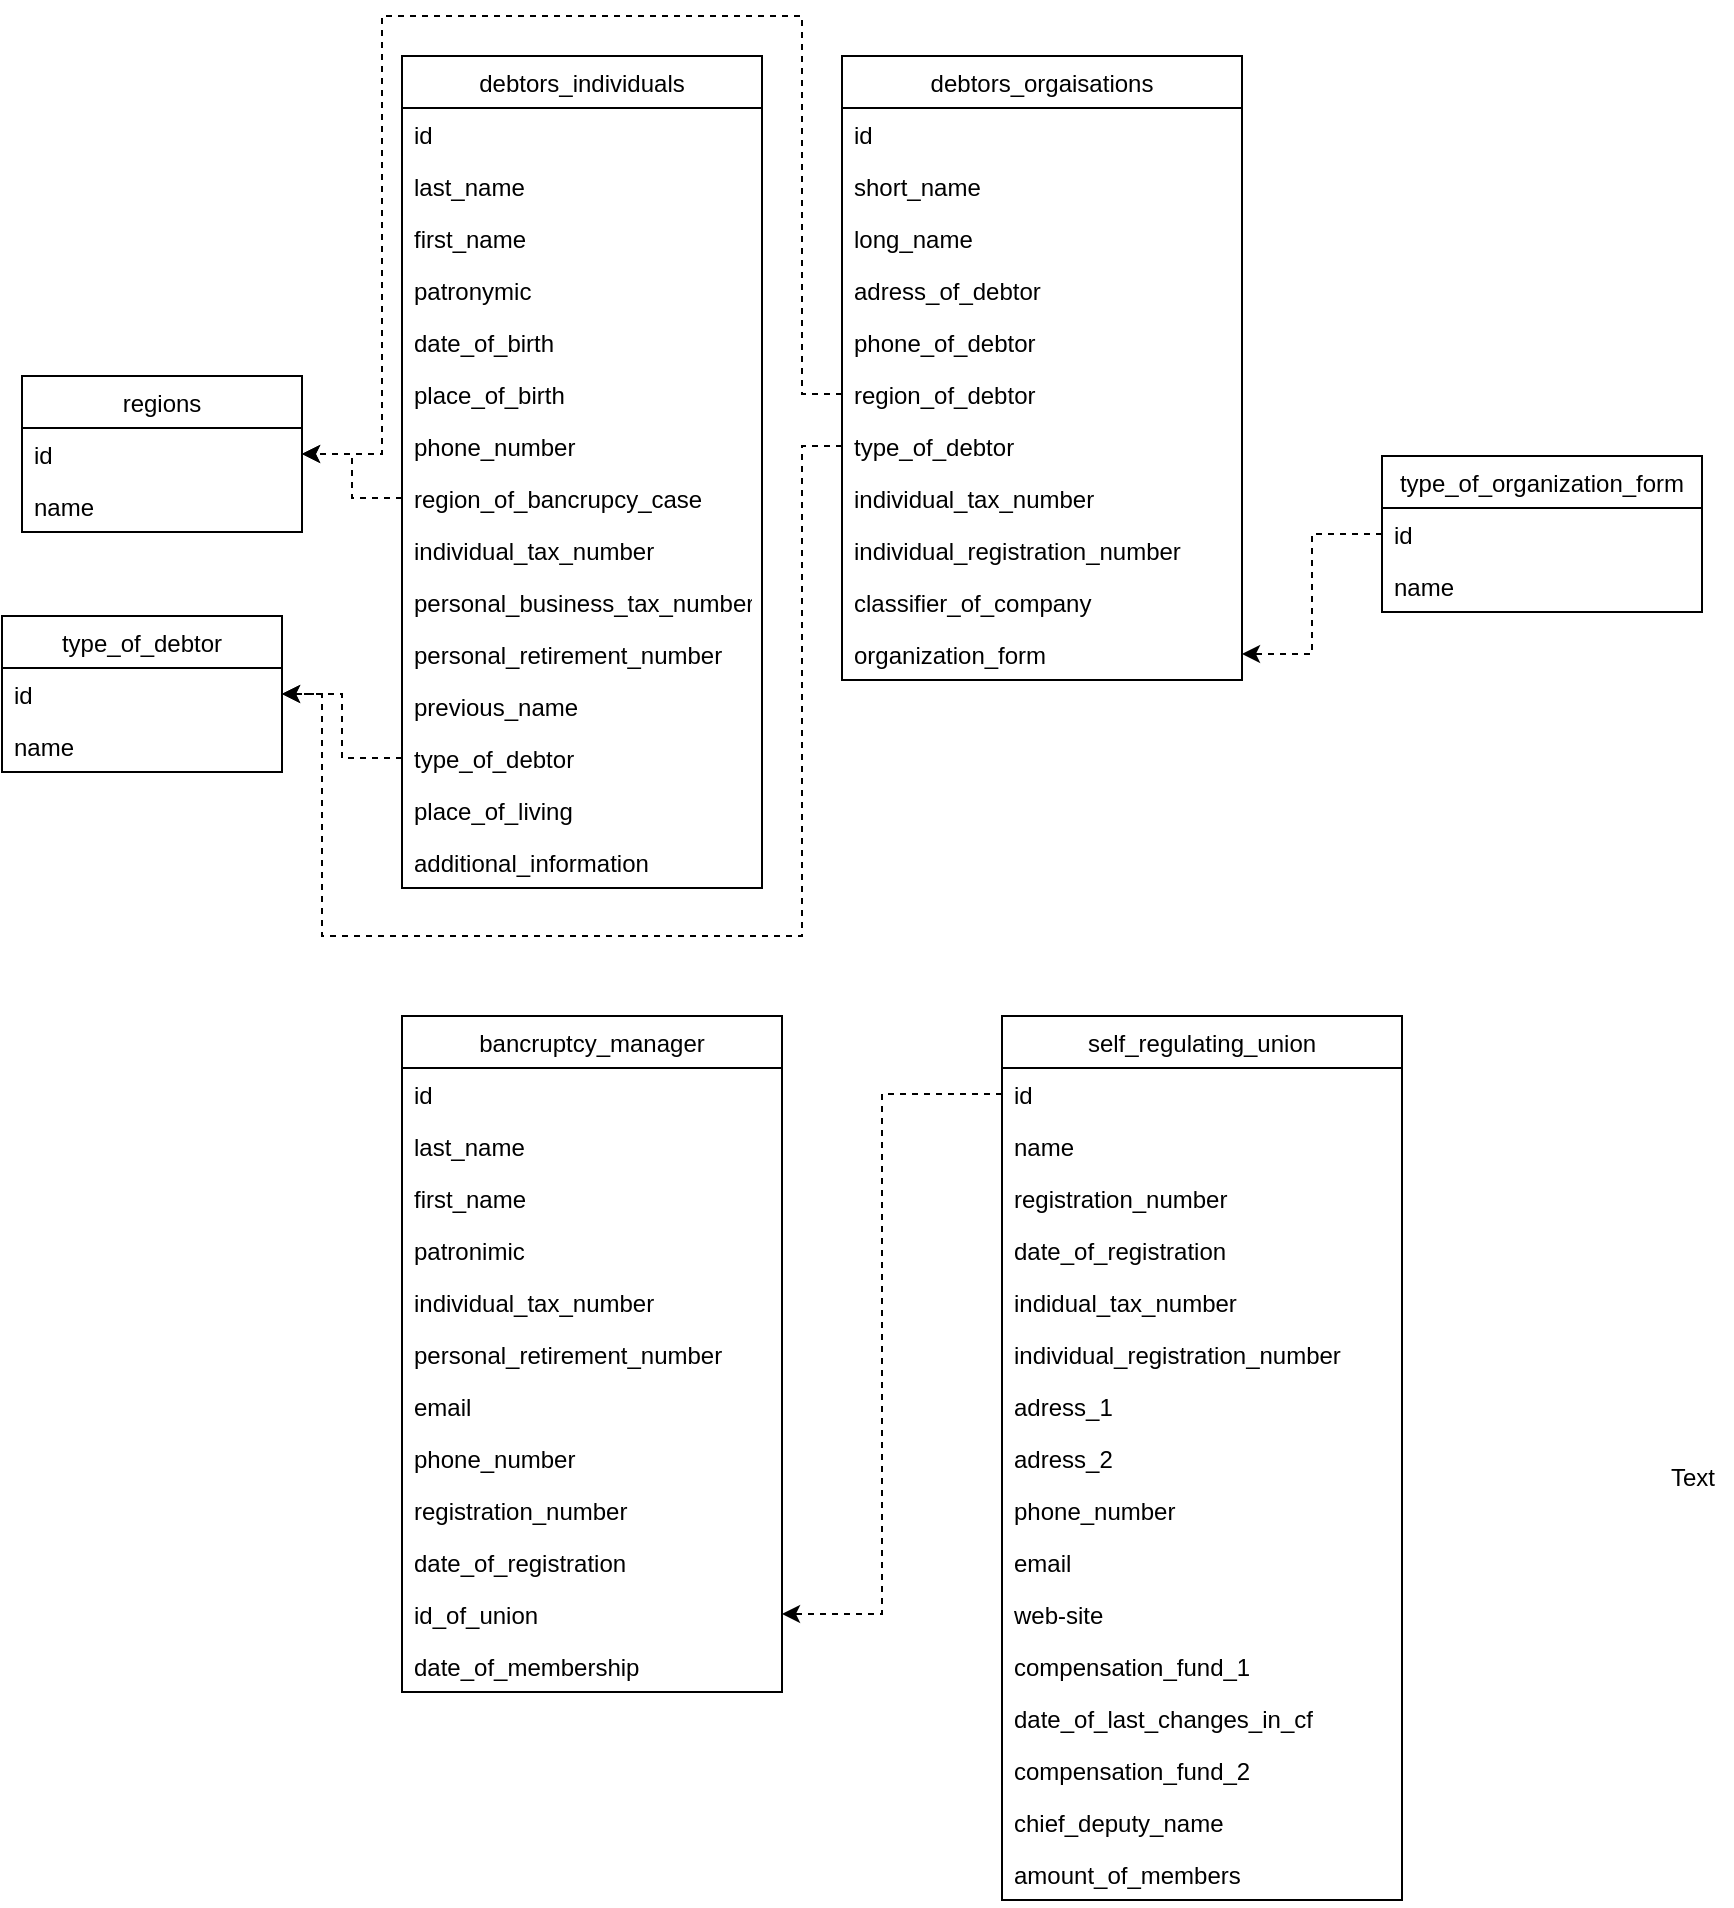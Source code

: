 <mxfile version="13.1.3" type="device"><diagram id="dl2dXqsM_Icv4Vz-NGps" name="Page-1"><mxGraphModel dx="868" dy="443" grid="1" gridSize="10" guides="1" tooltips="1" connect="1" arrows="1" fold="1" page="1" pageScale="1" pageWidth="827" pageHeight="1169" math="0" shadow="0"><root><mxCell id="0"/><mxCell id="1" parent="0"/><mxCell id="OEk2OZ6Ey5w7YhtCznbw-27" value="regions" style="swimlane;fontStyle=0;childLayout=stackLayout;horizontal=1;startSize=26;fillColor=none;horizontalStack=0;resizeParent=1;resizeParentMax=0;resizeLast=0;collapsible=1;marginBottom=0;" parent="1" vertex="1"><mxGeometry x="120" y="200" width="140" height="78" as="geometry"/></mxCell><mxCell id="OEk2OZ6Ey5w7YhtCznbw-28" value="id" style="text;strokeColor=none;fillColor=none;align=left;verticalAlign=top;spacingLeft=4;spacingRight=4;overflow=hidden;rotatable=0;points=[[0,0.5],[1,0.5]];portConstraint=eastwest;" parent="OEk2OZ6Ey5w7YhtCznbw-27" vertex="1"><mxGeometry y="26" width="140" height="26" as="geometry"/></mxCell><mxCell id="OEk2OZ6Ey5w7YhtCznbw-29" value="name" style="text;strokeColor=none;fillColor=none;align=left;verticalAlign=top;spacingLeft=4;spacingRight=4;overflow=hidden;rotatable=0;points=[[0,0.5],[1,0.5]];portConstraint=eastwest;" parent="OEk2OZ6Ey5w7YhtCznbw-27" vertex="1"><mxGeometry y="52" width="140" height="26" as="geometry"/></mxCell><mxCell id="OEk2OZ6Ey5w7YhtCznbw-13" value="debtors_individuals" style="swimlane;fontStyle=0;childLayout=stackLayout;horizontal=1;startSize=26;fillColor=none;horizontalStack=0;resizeParent=1;resizeParentMax=0;resizeLast=0;collapsible=1;marginBottom=0;" parent="1" vertex="1"><mxGeometry x="310" y="40" width="180" height="416" as="geometry"/></mxCell><mxCell id="OEk2OZ6Ey5w7YhtCznbw-14" value="id" style="text;strokeColor=none;fillColor=none;align=left;verticalAlign=top;spacingLeft=4;spacingRight=4;overflow=hidden;rotatable=0;points=[[0,0.5],[1,0.5]];portConstraint=eastwest;" parent="OEk2OZ6Ey5w7YhtCznbw-13" vertex="1"><mxGeometry y="26" width="180" height="26" as="geometry"/></mxCell><mxCell id="OEk2OZ6Ey5w7YhtCznbw-15" value="last_name" style="text;strokeColor=none;fillColor=none;align=left;verticalAlign=top;spacingLeft=4;spacingRight=4;overflow=hidden;rotatable=0;points=[[0,0.5],[1,0.5]];portConstraint=eastwest;" parent="OEk2OZ6Ey5w7YhtCznbw-13" vertex="1"><mxGeometry y="52" width="180" height="26" as="geometry"/></mxCell><mxCell id="OEk2OZ6Ey5w7YhtCznbw-16" value="first_name" style="text;strokeColor=none;fillColor=none;align=left;verticalAlign=top;spacingLeft=4;spacingRight=4;overflow=hidden;rotatable=0;points=[[0,0.5],[1,0.5]];portConstraint=eastwest;" parent="OEk2OZ6Ey5w7YhtCznbw-13" vertex="1"><mxGeometry y="78" width="180" height="26" as="geometry"/></mxCell><mxCell id="OEk2OZ6Ey5w7YhtCznbw-21" value="patronymic" style="text;strokeColor=none;fillColor=none;align=left;verticalAlign=top;spacingLeft=4;spacingRight=4;overflow=hidden;rotatable=0;points=[[0,0.5],[1,0.5]];portConstraint=eastwest;" parent="OEk2OZ6Ey5w7YhtCznbw-13" vertex="1"><mxGeometry y="104" width="180" height="26" as="geometry"/></mxCell><mxCell id="OEk2OZ6Ey5w7YhtCznbw-22" value="date_of_birth" style="text;strokeColor=none;fillColor=none;align=left;verticalAlign=top;spacingLeft=4;spacingRight=4;overflow=hidden;rotatable=0;points=[[0,0.5],[1,0.5]];portConstraint=eastwest;" parent="OEk2OZ6Ey5w7YhtCznbw-13" vertex="1"><mxGeometry y="130" width="180" height="26" as="geometry"/></mxCell><mxCell id="OEk2OZ6Ey5w7YhtCznbw-23" value="place_of_birth" style="text;strokeColor=none;fillColor=none;align=left;verticalAlign=top;spacingLeft=4;spacingRight=4;overflow=hidden;rotatable=0;points=[[0,0.5],[1,0.5]];portConstraint=eastwest;" parent="OEk2OZ6Ey5w7YhtCznbw-13" vertex="1"><mxGeometry y="156" width="180" height="26" as="geometry"/></mxCell><mxCell id="OEk2OZ6Ey5w7YhtCznbw-24" value="phone_number" style="text;strokeColor=none;fillColor=none;align=left;verticalAlign=top;spacingLeft=4;spacingRight=4;overflow=hidden;rotatable=0;points=[[0,0.5],[1,0.5]];portConstraint=eastwest;" parent="OEk2OZ6Ey5w7YhtCznbw-13" vertex="1"><mxGeometry y="182" width="180" height="26" as="geometry"/></mxCell><mxCell id="OEk2OZ6Ey5w7YhtCznbw-25" value="region_of_bancrupcy_case" style="text;strokeColor=none;fillColor=none;align=left;verticalAlign=top;spacingLeft=4;spacingRight=4;overflow=hidden;rotatable=0;points=[[0,0.5],[1,0.5]];portConstraint=eastwest;" parent="OEk2OZ6Ey5w7YhtCznbw-13" vertex="1"><mxGeometry y="208" width="180" height="26" as="geometry"/></mxCell><mxCell id="OEk2OZ6Ey5w7YhtCznbw-33" value="individual_tax_number" style="text;strokeColor=none;fillColor=none;align=left;verticalAlign=top;spacingLeft=4;spacingRight=4;overflow=hidden;rotatable=0;points=[[0,0.5],[1,0.5]];portConstraint=eastwest;" parent="OEk2OZ6Ey5w7YhtCznbw-13" vertex="1"><mxGeometry y="234" width="180" height="26" as="geometry"/></mxCell><mxCell id="OEk2OZ6Ey5w7YhtCznbw-35" value="personal_business_tax_number" style="text;strokeColor=none;fillColor=none;align=left;verticalAlign=top;spacingLeft=4;spacingRight=4;overflow=hidden;rotatable=0;points=[[0,0.5],[1,0.5]];portConstraint=eastwest;" parent="OEk2OZ6Ey5w7YhtCznbw-13" vertex="1"><mxGeometry y="260" width="180" height="26" as="geometry"/></mxCell><mxCell id="OEk2OZ6Ey5w7YhtCznbw-37" value="personal_retirement_number" style="text;strokeColor=none;fillColor=none;align=left;verticalAlign=top;spacingLeft=4;spacingRight=4;overflow=hidden;rotatable=0;points=[[0,0.5],[1,0.5]];portConstraint=eastwest;" parent="OEk2OZ6Ey5w7YhtCznbw-13" vertex="1"><mxGeometry y="286" width="180" height="26" as="geometry"/></mxCell><mxCell id="OEk2OZ6Ey5w7YhtCznbw-38" value="previous_name" style="text;strokeColor=none;fillColor=none;align=left;verticalAlign=top;spacingLeft=4;spacingRight=4;overflow=hidden;rotatable=0;points=[[0,0.5],[1,0.5]];portConstraint=eastwest;" parent="OEk2OZ6Ey5w7YhtCznbw-13" vertex="1"><mxGeometry y="312" width="180" height="26" as="geometry"/></mxCell><mxCell id="OEk2OZ6Ey5w7YhtCznbw-39" value="type_of_debtor" style="text;strokeColor=none;fillColor=none;align=left;verticalAlign=top;spacingLeft=4;spacingRight=4;overflow=hidden;rotatable=0;points=[[0,0.5],[1,0.5]];portConstraint=eastwest;" parent="OEk2OZ6Ey5w7YhtCznbw-13" vertex="1"><mxGeometry y="338" width="180" height="26" as="geometry"/></mxCell><mxCell id="OEk2OZ6Ey5w7YhtCznbw-42" value="place_of_living" style="text;strokeColor=none;fillColor=none;align=left;verticalAlign=top;spacingLeft=4;spacingRight=4;overflow=hidden;rotatable=0;points=[[0,0.5],[1,0.5]];portConstraint=eastwest;" parent="OEk2OZ6Ey5w7YhtCznbw-13" vertex="1"><mxGeometry y="364" width="180" height="26" as="geometry"/></mxCell><mxCell id="OEk2OZ6Ey5w7YhtCznbw-43" value="additional_information" style="text;strokeColor=none;fillColor=none;align=left;verticalAlign=top;spacingLeft=4;spacingRight=4;overflow=hidden;rotatable=0;points=[[0,0.5],[1,0.5]];portConstraint=eastwest;" parent="OEk2OZ6Ey5w7YhtCznbw-13" vertex="1"><mxGeometry y="390" width="180" height="26" as="geometry"/></mxCell><mxCell id="OEk2OZ6Ey5w7YhtCznbw-9" value="type_of_debtor" style="swimlane;fontStyle=0;childLayout=stackLayout;horizontal=1;startSize=26;fillColor=none;horizontalStack=0;resizeParent=1;resizeParentMax=0;resizeLast=0;collapsible=1;marginBottom=0;" parent="1" vertex="1"><mxGeometry x="110" y="320" width="140" height="78" as="geometry"/></mxCell><mxCell id="OEk2OZ6Ey5w7YhtCznbw-10" value="id" style="text;strokeColor=none;fillColor=none;align=left;verticalAlign=top;spacingLeft=4;spacingRight=4;overflow=hidden;rotatable=0;points=[[0,0.5],[1,0.5]];portConstraint=eastwest;" parent="OEk2OZ6Ey5w7YhtCznbw-9" vertex="1"><mxGeometry y="26" width="140" height="26" as="geometry"/></mxCell><mxCell id="OEk2OZ6Ey5w7YhtCznbw-11" value="name" style="text;strokeColor=none;fillColor=none;align=left;verticalAlign=top;spacingLeft=4;spacingRight=4;overflow=hidden;rotatable=0;points=[[0,0.5],[1,0.5]];portConstraint=eastwest;" parent="OEk2OZ6Ey5w7YhtCznbw-9" vertex="1"><mxGeometry y="52" width="140" height="26" as="geometry"/></mxCell><mxCell id="OEk2OZ6Ey5w7YhtCznbw-40" style="edgeStyle=orthogonalEdgeStyle;rounded=0;orthogonalLoop=1;jettySize=auto;html=1;exitX=0;exitY=0.5;exitDx=0;exitDy=0;dashed=1;" parent="1" source="OEk2OZ6Ey5w7YhtCznbw-39" target="OEk2OZ6Ey5w7YhtCznbw-10" edge="1"><mxGeometry relative="1" as="geometry"/></mxCell><mxCell id="OEk2OZ6Ey5w7YhtCznbw-41" style="edgeStyle=orthogonalEdgeStyle;rounded=0;orthogonalLoop=1;jettySize=auto;html=1;exitX=0;exitY=0.5;exitDx=0;exitDy=0;entryX=1;entryY=0.5;entryDx=0;entryDy=0;dashed=1;" parent="1" source="OEk2OZ6Ey5w7YhtCznbw-25" target="OEk2OZ6Ey5w7YhtCznbw-28" edge="1"><mxGeometry relative="1" as="geometry"/></mxCell><mxCell id="OEk2OZ6Ey5w7YhtCznbw-17" value="debtors_orgaisations" style="swimlane;fontStyle=0;childLayout=stackLayout;horizontal=1;startSize=26;fillColor=none;horizontalStack=0;resizeParent=1;resizeParentMax=0;resizeLast=0;collapsible=1;marginBottom=0;" parent="1" vertex="1"><mxGeometry x="530" y="40" width="200" height="312" as="geometry"/></mxCell><mxCell id="4LY28zfoYXAqc7ir1PFn-8" value="id" style="text;strokeColor=none;fillColor=none;align=left;verticalAlign=top;spacingLeft=4;spacingRight=4;overflow=hidden;rotatable=0;points=[[0,0.5],[1,0.5]];portConstraint=eastwest;" vertex="1" parent="OEk2OZ6Ey5w7YhtCznbw-17"><mxGeometry y="26" width="200" height="26" as="geometry"/></mxCell><mxCell id="OEk2OZ6Ey5w7YhtCznbw-18" value="short_name" style="text;strokeColor=none;fillColor=none;align=left;verticalAlign=top;spacingLeft=4;spacingRight=4;overflow=hidden;rotatable=0;points=[[0,0.5],[1,0.5]];portConstraint=eastwest;" parent="OEk2OZ6Ey5w7YhtCznbw-17" vertex="1"><mxGeometry y="52" width="200" height="26" as="geometry"/></mxCell><mxCell id="OEk2OZ6Ey5w7YhtCznbw-19" value="long_name" style="text;strokeColor=none;fillColor=none;align=left;verticalAlign=top;spacingLeft=4;spacingRight=4;overflow=hidden;rotatable=0;points=[[0,0.5],[1,0.5]];portConstraint=eastwest;" parent="OEk2OZ6Ey5w7YhtCznbw-17" vertex="1"><mxGeometry y="78" width="200" height="26" as="geometry"/></mxCell><mxCell id="OEk2OZ6Ey5w7YhtCznbw-20" value="adress_of_debtor" style="text;strokeColor=none;fillColor=none;align=left;verticalAlign=top;spacingLeft=4;spacingRight=4;overflow=hidden;rotatable=0;points=[[0,0.5],[1,0.5]];portConstraint=eastwest;" parent="OEk2OZ6Ey5w7YhtCznbw-17" vertex="1"><mxGeometry y="104" width="200" height="26" as="geometry"/></mxCell><mxCell id="4LY28zfoYXAqc7ir1PFn-2" value="phone_of_debtor" style="text;strokeColor=none;fillColor=none;align=left;verticalAlign=top;spacingLeft=4;spacingRight=4;overflow=hidden;rotatable=0;points=[[0,0.5],[1,0.5]];portConstraint=eastwest;" vertex="1" parent="OEk2OZ6Ey5w7YhtCznbw-17"><mxGeometry y="130" width="200" height="26" as="geometry"/></mxCell><mxCell id="4LY28zfoYXAqc7ir1PFn-3" value="region_of_debtor" style="text;strokeColor=none;fillColor=none;align=left;verticalAlign=top;spacingLeft=4;spacingRight=4;overflow=hidden;rotatable=0;points=[[0,0.5],[1,0.5]];portConstraint=eastwest;" vertex="1" parent="OEk2OZ6Ey5w7YhtCznbw-17"><mxGeometry y="156" width="200" height="26" as="geometry"/></mxCell><mxCell id="4LY28zfoYXAqc7ir1PFn-13" value="type_of_debtor" style="text;strokeColor=none;fillColor=none;align=left;verticalAlign=top;spacingLeft=4;spacingRight=4;overflow=hidden;rotatable=0;points=[[0,0.5],[1,0.5]];portConstraint=eastwest;" vertex="1" parent="OEk2OZ6Ey5w7YhtCznbw-17"><mxGeometry y="182" width="200" height="26" as="geometry"/></mxCell><mxCell id="4LY28zfoYXAqc7ir1PFn-10" value="individual_tax_number" style="text;strokeColor=none;fillColor=none;align=left;verticalAlign=top;spacingLeft=4;spacingRight=4;overflow=hidden;rotatable=0;points=[[0,0.5],[1,0.5]];portConstraint=eastwest;" vertex="1" parent="OEk2OZ6Ey5w7YhtCznbw-17"><mxGeometry y="208" width="200" height="26" as="geometry"/></mxCell><mxCell id="4LY28zfoYXAqc7ir1PFn-52" value="individual_registration_number" style="text;strokeColor=none;fillColor=none;align=left;verticalAlign=top;spacingLeft=4;spacingRight=4;overflow=hidden;rotatable=0;points=[[0,0.5],[1,0.5]];portConstraint=eastwest;" vertex="1" parent="OEk2OZ6Ey5w7YhtCznbw-17"><mxGeometry y="234" width="200" height="26" as="geometry"/></mxCell><mxCell id="4LY28zfoYXAqc7ir1PFn-11" value="classifier_of_company" style="text;strokeColor=none;fillColor=none;align=left;verticalAlign=top;spacingLeft=4;spacingRight=4;overflow=hidden;rotatable=0;points=[[0,0.5],[1,0.5]];portConstraint=eastwest;" vertex="1" parent="OEk2OZ6Ey5w7YhtCznbw-17"><mxGeometry y="260" width="200" height="26" as="geometry"/></mxCell><mxCell id="4LY28zfoYXAqc7ir1PFn-12" value="organization_form" style="text;strokeColor=none;fillColor=none;align=left;verticalAlign=top;spacingLeft=4;spacingRight=4;overflow=hidden;rotatable=0;points=[[0,0.5],[1,0.5]];portConstraint=eastwest;" vertex="1" parent="OEk2OZ6Ey5w7YhtCznbw-17"><mxGeometry y="286" width="200" height="26" as="geometry"/></mxCell><mxCell id="4LY28zfoYXAqc7ir1PFn-9" style="edgeStyle=orthogonalEdgeStyle;rounded=0;orthogonalLoop=1;jettySize=auto;html=1;exitX=0;exitY=0.5;exitDx=0;exitDy=0;entryX=1;entryY=0.5;entryDx=0;entryDy=0;dashed=1;" edge="1" parent="1" source="4LY28zfoYXAqc7ir1PFn-3" target="OEk2OZ6Ey5w7YhtCznbw-28"><mxGeometry relative="1" as="geometry"><Array as="points"><mxPoint x="510" y="209"/><mxPoint x="510" y="20"/><mxPoint x="300" y="20"/><mxPoint x="300" y="239"/></Array></mxGeometry></mxCell><mxCell id="4LY28zfoYXAqc7ir1PFn-14" style="edgeStyle=orthogonalEdgeStyle;rounded=0;orthogonalLoop=1;jettySize=auto;html=1;exitX=0;exitY=0.5;exitDx=0;exitDy=0;entryX=1;entryY=0.5;entryDx=0;entryDy=0;dashed=1;" edge="1" parent="1" source="4LY28zfoYXAqc7ir1PFn-13" target="OEk2OZ6Ey5w7YhtCznbw-10"><mxGeometry relative="1" as="geometry"><Array as="points"><mxPoint x="510" y="235"/><mxPoint x="510" y="480"/><mxPoint x="270" y="480"/><mxPoint x="270" y="359"/></Array></mxGeometry></mxCell><mxCell id="4LY28zfoYXAqc7ir1PFn-28" style="edgeStyle=orthogonalEdgeStyle;rounded=0;orthogonalLoop=1;jettySize=auto;html=1;exitX=0;exitY=0.5;exitDx=0;exitDy=0;dashed=1;" edge="1" parent="1" source="4LY28zfoYXAqc7ir1PFn-24" target="4LY28zfoYXAqc7ir1PFn-12"><mxGeometry relative="1" as="geometry"/></mxCell><mxCell id="4LY28zfoYXAqc7ir1PFn-23" value="type_of_organization_form" style="swimlane;fontStyle=0;childLayout=stackLayout;horizontal=1;startSize=26;fillColor=none;horizontalStack=0;resizeParent=1;resizeParentMax=0;resizeLast=0;collapsible=1;marginBottom=0;" vertex="1" parent="1"><mxGeometry x="800" y="240" width="160" height="78" as="geometry"/></mxCell><mxCell id="4LY28zfoYXAqc7ir1PFn-24" value="id" style="text;strokeColor=none;fillColor=none;align=left;verticalAlign=top;spacingLeft=4;spacingRight=4;overflow=hidden;rotatable=0;points=[[0,0.5],[1,0.5]];portConstraint=eastwest;" vertex="1" parent="4LY28zfoYXAqc7ir1PFn-23"><mxGeometry y="26" width="160" height="26" as="geometry"/></mxCell><mxCell id="4LY28zfoYXAqc7ir1PFn-25" value="name" style="text;strokeColor=none;fillColor=none;align=left;verticalAlign=top;spacingLeft=4;spacingRight=4;overflow=hidden;rotatable=0;points=[[0,0.5],[1,0.5]];portConstraint=eastwest;" vertex="1" parent="4LY28zfoYXAqc7ir1PFn-23"><mxGeometry y="52" width="160" height="26" as="geometry"/></mxCell><mxCell id="4LY28zfoYXAqc7ir1PFn-15" value="bancruptcy_manager" style="swimlane;fontStyle=0;childLayout=stackLayout;horizontal=1;startSize=26;fillColor=none;horizontalStack=0;resizeParent=1;resizeParentMax=0;resizeLast=0;collapsible=1;marginBottom=0;" vertex="1" parent="1"><mxGeometry x="310" y="520" width="190" height="338" as="geometry"/></mxCell><mxCell id="4LY28zfoYXAqc7ir1PFn-16" value="id" style="text;strokeColor=none;fillColor=none;align=left;verticalAlign=top;spacingLeft=4;spacingRight=4;overflow=hidden;rotatable=0;points=[[0,0.5],[1,0.5]];portConstraint=eastwest;" vertex="1" parent="4LY28zfoYXAqc7ir1PFn-15"><mxGeometry y="26" width="190" height="26" as="geometry"/></mxCell><mxCell id="4LY28zfoYXAqc7ir1PFn-17" value="last_name" style="text;strokeColor=none;fillColor=none;align=left;verticalAlign=top;spacingLeft=4;spacingRight=4;overflow=hidden;rotatable=0;points=[[0,0.5],[1,0.5]];portConstraint=eastwest;" vertex="1" parent="4LY28zfoYXAqc7ir1PFn-15"><mxGeometry y="52" width="190" height="26" as="geometry"/></mxCell><mxCell id="4LY28zfoYXAqc7ir1PFn-18" value="first_name" style="text;strokeColor=none;fillColor=none;align=left;verticalAlign=top;spacingLeft=4;spacingRight=4;overflow=hidden;rotatable=0;points=[[0,0.5],[1,0.5]];portConstraint=eastwest;" vertex="1" parent="4LY28zfoYXAqc7ir1PFn-15"><mxGeometry y="78" width="190" height="26" as="geometry"/></mxCell><mxCell id="4LY28zfoYXAqc7ir1PFn-19" value="patronimic" style="text;strokeColor=none;fillColor=none;align=left;verticalAlign=top;spacingLeft=4;spacingRight=4;overflow=hidden;rotatable=0;points=[[0,0.5],[1,0.5]];portConstraint=eastwest;" vertex="1" parent="4LY28zfoYXAqc7ir1PFn-15"><mxGeometry y="104" width="190" height="26" as="geometry"/></mxCell><mxCell id="4LY28zfoYXAqc7ir1PFn-20" value="individual_tax_number" style="text;strokeColor=none;fillColor=none;align=left;verticalAlign=top;spacingLeft=4;spacingRight=4;overflow=hidden;rotatable=0;points=[[0,0.5],[1,0.5]];portConstraint=eastwest;" vertex="1" parent="4LY28zfoYXAqc7ir1PFn-15"><mxGeometry y="130" width="190" height="26" as="geometry"/></mxCell><mxCell id="4LY28zfoYXAqc7ir1PFn-21" value="personal_retirement_number" style="text;strokeColor=none;fillColor=none;align=left;verticalAlign=top;spacingLeft=4;spacingRight=4;overflow=hidden;rotatable=0;points=[[0,0.5],[1,0.5]];portConstraint=eastwest;" vertex="1" parent="4LY28zfoYXAqc7ir1PFn-15"><mxGeometry y="156" width="190" height="26" as="geometry"/></mxCell><mxCell id="4LY28zfoYXAqc7ir1PFn-22" value="email" style="text;strokeColor=none;fillColor=none;align=left;verticalAlign=top;spacingLeft=4;spacingRight=4;overflow=hidden;rotatable=0;points=[[0,0.5],[1,0.5]];portConstraint=eastwest;" vertex="1" parent="4LY28zfoYXAqc7ir1PFn-15"><mxGeometry y="182" width="190" height="26" as="geometry"/></mxCell><mxCell id="4LY28zfoYXAqc7ir1PFn-37" value="phone_number" style="text;strokeColor=none;fillColor=none;align=left;verticalAlign=top;spacingLeft=4;spacingRight=4;overflow=hidden;rotatable=0;points=[[0,0.5],[1,0.5]];portConstraint=eastwest;" vertex="1" parent="4LY28zfoYXAqc7ir1PFn-15"><mxGeometry y="208" width="190" height="26" as="geometry"/></mxCell><mxCell id="4LY28zfoYXAqc7ir1PFn-38" value="registration_number" style="text;strokeColor=none;fillColor=none;align=left;verticalAlign=top;spacingLeft=4;spacingRight=4;overflow=hidden;rotatable=0;points=[[0,0.5],[1,0.5]];portConstraint=eastwest;" vertex="1" parent="4LY28zfoYXAqc7ir1PFn-15"><mxGeometry y="234" width="190" height="26" as="geometry"/></mxCell><mxCell id="4LY28zfoYXAqc7ir1PFn-40" value="date_of_registration" style="text;strokeColor=none;fillColor=none;align=left;verticalAlign=top;spacingLeft=4;spacingRight=4;overflow=hidden;rotatable=0;points=[[0,0.5],[1,0.5]];portConstraint=eastwest;" vertex="1" parent="4LY28zfoYXAqc7ir1PFn-15"><mxGeometry y="260" width="190" height="26" as="geometry"/></mxCell><mxCell id="4LY28zfoYXAqc7ir1PFn-41" value="id_of_union" style="text;strokeColor=none;fillColor=none;align=left;verticalAlign=top;spacingLeft=4;spacingRight=4;overflow=hidden;rotatable=0;points=[[0,0.5],[1,0.5]];portConstraint=eastwest;" vertex="1" parent="4LY28zfoYXAqc7ir1PFn-15"><mxGeometry y="286" width="190" height="26" as="geometry"/></mxCell><mxCell id="4LY28zfoYXAqc7ir1PFn-42" value="date_of_membership" style="text;strokeColor=none;fillColor=none;align=left;verticalAlign=top;spacingLeft=4;spacingRight=4;overflow=hidden;rotatable=0;points=[[0,0.5],[1,0.5]];portConstraint=eastwest;" vertex="1" parent="4LY28zfoYXAqc7ir1PFn-15"><mxGeometry y="312" width="190" height="26" as="geometry"/></mxCell><mxCell id="4LY28zfoYXAqc7ir1PFn-43" value="self_regulating_union" style="swimlane;fontStyle=0;childLayout=stackLayout;horizontal=1;startSize=26;fillColor=none;horizontalStack=0;resizeParent=1;resizeParentMax=0;resizeLast=0;collapsible=1;marginBottom=0;" vertex="1" parent="1"><mxGeometry x="610" y="520" width="200" height="442" as="geometry"/></mxCell><mxCell id="4LY28zfoYXAqc7ir1PFn-44" value="id" style="text;strokeColor=none;fillColor=none;align=left;verticalAlign=top;spacingLeft=4;spacingRight=4;overflow=hidden;rotatable=0;points=[[0,0.5],[1,0.5]];portConstraint=eastwest;" vertex="1" parent="4LY28zfoYXAqc7ir1PFn-43"><mxGeometry y="26" width="200" height="26" as="geometry"/></mxCell><mxCell id="4LY28zfoYXAqc7ir1PFn-45" value="name" style="text;strokeColor=none;fillColor=none;align=left;verticalAlign=top;spacingLeft=4;spacingRight=4;overflow=hidden;rotatable=0;points=[[0,0.5],[1,0.5]];portConstraint=eastwest;" vertex="1" parent="4LY28zfoYXAqc7ir1PFn-43"><mxGeometry y="52" width="200" height="26" as="geometry"/></mxCell><mxCell id="4LY28zfoYXAqc7ir1PFn-46" value="registration_number" style="text;strokeColor=none;fillColor=none;align=left;verticalAlign=top;spacingLeft=4;spacingRight=4;overflow=hidden;rotatable=0;points=[[0,0.5],[1,0.5]];portConstraint=eastwest;" vertex="1" parent="4LY28zfoYXAqc7ir1PFn-43"><mxGeometry y="78" width="200" height="26" as="geometry"/></mxCell><mxCell id="4LY28zfoYXAqc7ir1PFn-48" value="date_of_registration" style="text;strokeColor=none;fillColor=none;align=left;verticalAlign=top;spacingLeft=4;spacingRight=4;overflow=hidden;rotatable=0;points=[[0,0.5],[1,0.5]];portConstraint=eastwest;" vertex="1" parent="4LY28zfoYXAqc7ir1PFn-43"><mxGeometry y="104" width="200" height="26" as="geometry"/></mxCell><mxCell id="4LY28zfoYXAqc7ir1PFn-49" value="indidual_tax_number" style="text;strokeColor=none;fillColor=none;align=left;verticalAlign=top;spacingLeft=4;spacingRight=4;overflow=hidden;rotatable=0;points=[[0,0.5],[1,0.5]];portConstraint=eastwest;" vertex="1" parent="4LY28zfoYXAqc7ir1PFn-43"><mxGeometry y="130" width="200" height="26" as="geometry"/></mxCell><mxCell id="4LY28zfoYXAqc7ir1PFn-50" value="individual_registration_number" style="text;strokeColor=none;fillColor=none;align=left;verticalAlign=top;spacingLeft=4;spacingRight=4;overflow=hidden;rotatable=0;points=[[0,0.5],[1,0.5]];portConstraint=eastwest;" vertex="1" parent="4LY28zfoYXAqc7ir1PFn-43"><mxGeometry y="156" width="200" height="26" as="geometry"/></mxCell><mxCell id="4LY28zfoYXAqc7ir1PFn-60" value="adress_1" style="text;strokeColor=none;fillColor=none;align=left;verticalAlign=top;spacingLeft=4;spacingRight=4;overflow=hidden;rotatable=0;points=[[0,0.5],[1,0.5]];portConstraint=eastwest;" vertex="1" parent="4LY28zfoYXAqc7ir1PFn-43"><mxGeometry y="182" width="200" height="26" as="geometry"/></mxCell><mxCell id="4LY28zfoYXAqc7ir1PFn-61" value="adress_2" style="text;strokeColor=none;fillColor=none;align=left;verticalAlign=top;spacingLeft=4;spacingRight=4;overflow=hidden;rotatable=0;points=[[0,0.5],[1,0.5]];portConstraint=eastwest;" vertex="1" parent="4LY28zfoYXAqc7ir1PFn-43"><mxGeometry y="208" width="200" height="26" as="geometry"/></mxCell><mxCell id="4LY28zfoYXAqc7ir1PFn-62" value="phone_number" style="text;strokeColor=none;fillColor=none;align=left;verticalAlign=top;spacingLeft=4;spacingRight=4;overflow=hidden;rotatable=0;points=[[0,0.5],[1,0.5]];portConstraint=eastwest;" vertex="1" parent="4LY28zfoYXAqc7ir1PFn-43"><mxGeometry y="234" width="200" height="26" as="geometry"/></mxCell><mxCell id="4LY28zfoYXAqc7ir1PFn-63" value="email" style="text;strokeColor=none;fillColor=none;align=left;verticalAlign=top;spacingLeft=4;spacingRight=4;overflow=hidden;rotatable=0;points=[[0,0.5],[1,0.5]];portConstraint=eastwest;" vertex="1" parent="4LY28zfoYXAqc7ir1PFn-43"><mxGeometry y="260" width="200" height="26" as="geometry"/></mxCell><mxCell id="4LY28zfoYXAqc7ir1PFn-64" value="web-site" style="text;strokeColor=none;fillColor=none;align=left;verticalAlign=top;spacingLeft=4;spacingRight=4;overflow=hidden;rotatable=0;points=[[0,0.5],[1,0.5]];portConstraint=eastwest;" vertex="1" parent="4LY28zfoYXAqc7ir1PFn-43"><mxGeometry y="286" width="200" height="26" as="geometry"/></mxCell><mxCell id="4LY28zfoYXAqc7ir1PFn-65" value="compensation_fund_1" style="text;strokeColor=none;fillColor=none;align=left;verticalAlign=top;spacingLeft=4;spacingRight=4;overflow=hidden;rotatable=0;points=[[0,0.5],[1,0.5]];portConstraint=eastwest;" vertex="1" parent="4LY28zfoYXAqc7ir1PFn-43"><mxGeometry y="312" width="200" height="26" as="geometry"/></mxCell><mxCell id="4LY28zfoYXAqc7ir1PFn-66" value="date_of_last_changes_in_cf" style="text;strokeColor=none;fillColor=none;align=left;verticalAlign=top;spacingLeft=4;spacingRight=4;overflow=hidden;rotatable=0;points=[[0,0.5],[1,0.5]];portConstraint=eastwest;" vertex="1" parent="4LY28zfoYXAqc7ir1PFn-43"><mxGeometry y="338" width="200" height="26" as="geometry"/></mxCell><mxCell id="4LY28zfoYXAqc7ir1PFn-67" value="compensation_fund_2" style="text;strokeColor=none;fillColor=none;align=left;verticalAlign=top;spacingLeft=4;spacingRight=4;overflow=hidden;rotatable=0;points=[[0,0.5],[1,0.5]];portConstraint=eastwest;" vertex="1" parent="4LY28zfoYXAqc7ir1PFn-43"><mxGeometry y="364" width="200" height="26" as="geometry"/></mxCell><mxCell id="4LY28zfoYXAqc7ir1PFn-68" value="chief_deputy_name" style="text;strokeColor=none;fillColor=none;align=left;verticalAlign=top;spacingLeft=4;spacingRight=4;overflow=hidden;rotatable=0;points=[[0,0.5],[1,0.5]];portConstraint=eastwest;" vertex="1" parent="4LY28zfoYXAqc7ir1PFn-43"><mxGeometry y="390" width="200" height="26" as="geometry"/></mxCell><mxCell id="4LY28zfoYXAqc7ir1PFn-69" value="amount_of_members" style="text;strokeColor=none;fillColor=none;align=left;verticalAlign=top;spacingLeft=4;spacingRight=4;overflow=hidden;rotatable=0;points=[[0,0.5],[1,0.5]];portConstraint=eastwest;" vertex="1" parent="4LY28zfoYXAqc7ir1PFn-43"><mxGeometry y="416" width="200" height="26" as="geometry"/></mxCell><mxCell id="4LY28zfoYXAqc7ir1PFn-47" style="edgeStyle=orthogonalEdgeStyle;rounded=0;orthogonalLoop=1;jettySize=auto;html=1;exitX=0;exitY=0.5;exitDx=0;exitDy=0;entryX=1;entryY=0.5;entryDx=0;entryDy=0;dashed=1;" edge="1" parent="1" source="4LY28zfoYXAqc7ir1PFn-44" target="4LY28zfoYXAqc7ir1PFn-41"><mxGeometry relative="1" as="geometry"><Array as="points"><mxPoint x="550" y="559"/><mxPoint x="550" y="819"/></Array></mxGeometry></mxCell><mxCell id="4LY28zfoYXAqc7ir1PFn-70" value="Text" style="text;html=1;align=center;verticalAlign=middle;resizable=0;points=[];autosize=1;" vertex="1" parent="1"><mxGeometry x="935" y="741" width="40" height="20" as="geometry"/></mxCell></root></mxGraphModel></diagram></mxfile>